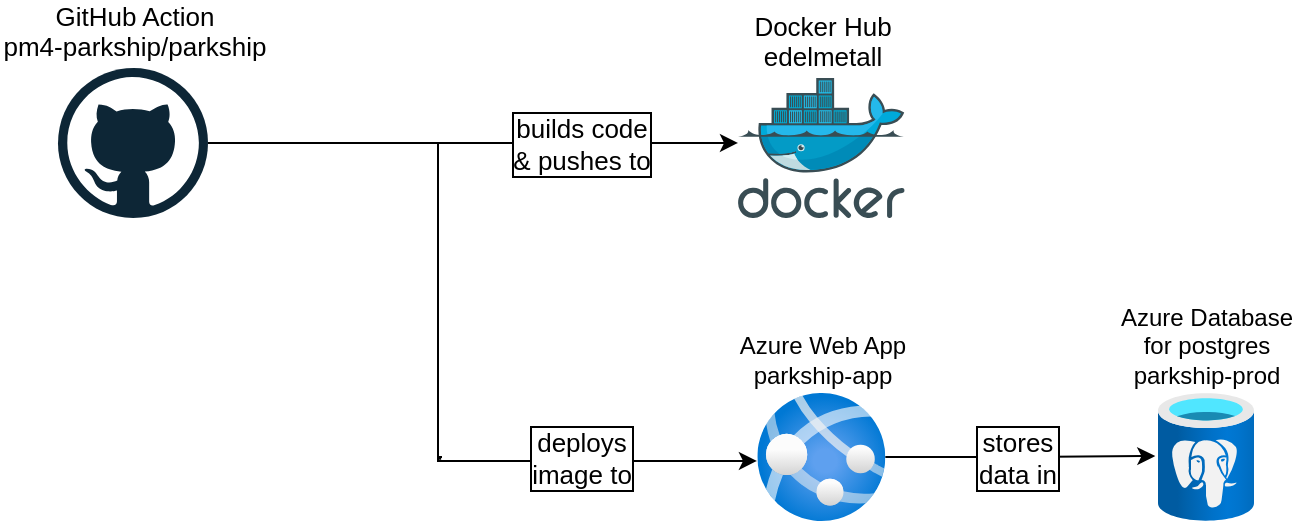 <mxfile version="20.8.13" type="device"><diagram name="Page-1" id="6T-EmjUixbFMk30vwUCP"><mxGraphModel dx="2594" dy="1004" grid="1" gridSize="10" guides="1" tooltips="1" connect="1" arrows="1" fold="1" page="1" pageScale="1" pageWidth="850" pageHeight="1100" math="0" shadow="0"><root><mxCell id="0"/><mxCell id="1" parent="0"/><mxCell id="9UyjzHsTsHrm4y4FWwi3-1" value="Azure Database&lt;br&gt;for postgres&lt;br&gt;parkship-prod" style="aspect=fixed;html=1;points=[];align=center;image;fontSize=12;image=img/lib/azure2/databases/Azure_Database_PostgreSQL_Server.svg;labelPosition=center;verticalLabelPosition=top;verticalAlign=bottom;labelBackgroundColor=none;" vertex="1" parent="1"><mxGeometry x="-110" y="322.5" width="48" height="64" as="geometry"/></mxCell><mxCell id="9UyjzHsTsHrm4y4FWwi3-41" style="edgeStyle=orthogonalEdgeStyle;rounded=0;orthogonalLoop=1;jettySize=auto;html=1;entryX=-0.028;entryY=0.492;entryDx=0;entryDy=0;entryPerimeter=0;labelBorderColor=default;fontSize=13;startArrow=none;startFill=0;endArrow=classic;endFill=1;" edge="1" parent="1" source="9UyjzHsTsHrm4y4FWwi3-2" target="9UyjzHsTsHrm4y4FWwi3-1"><mxGeometry relative="1" as="geometry"/></mxCell><mxCell id="9UyjzHsTsHrm4y4FWwi3-2" value="Azure Web App&lt;br&gt;parkship-app" style="aspect=fixed;html=1;points=[];align=center;image;fontSize=12;image=img/lib/azure2/app_services/App_Services.svg;labelPosition=center;verticalLabelPosition=top;verticalAlign=bottom;labelBackgroundColor=none;" vertex="1" parent="1"><mxGeometry x="-310.34" y="322.5" width="64" height="64" as="geometry"/></mxCell><mxCell id="9UyjzHsTsHrm4y4FWwi3-3" value="&lt;font style=&quot;font-size: 13px;&quot;&gt;Docker Hub&lt;br&gt;edelmetall&lt;/font&gt;" style="sketch=0;aspect=fixed;html=1;points=[];align=center;image;fontSize=12;image=img/lib/mscae/Docker.svg;labelBackgroundColor=none;labelPosition=center;verticalLabelPosition=top;verticalAlign=bottom;" vertex="1" parent="1"><mxGeometry x="-320" y="165" width="83.33" height="70" as="geometry"/></mxCell><mxCell id="9UyjzHsTsHrm4y4FWwi3-34" style="edgeStyle=orthogonalEdgeStyle;rounded=0;orthogonalLoop=1;jettySize=auto;html=1;entryX=0;entryY=0.464;entryDx=0;entryDy=0;entryPerimeter=0;labelBorderColor=default;fontSize=13;startArrow=none;startFill=0;endArrow=classic;endFill=1;" edge="1" parent="1" source="9UyjzHsTsHrm4y4FWwi3-30" target="9UyjzHsTsHrm4y4FWwi3-3"><mxGeometry relative="1" as="geometry"/></mxCell><mxCell id="9UyjzHsTsHrm4y4FWwi3-35" style="edgeStyle=orthogonalEdgeStyle;rounded=0;orthogonalLoop=1;jettySize=auto;html=1;entryX=-0.003;entryY=0.531;entryDx=0;entryDy=0;entryPerimeter=0;labelBorderColor=default;fontSize=13;startArrow=none;startFill=0;endArrow=classic;endFill=1;" edge="1" parent="1" source="9UyjzHsTsHrm4y4FWwi3-36" target="9UyjzHsTsHrm4y4FWwi3-2"><mxGeometry relative="1" as="geometry"><Array as="points"><mxPoint x="-470" y="354.5"/><mxPoint x="-470" y="356.5"/></Array></mxGeometry></mxCell><mxCell id="9UyjzHsTsHrm4y4FWwi3-30" value="GitHub Action&lt;br&gt;pm4-parkship/parkship" style="dashed=0;outlineConnect=0;html=1;align=center;labelPosition=center;verticalLabelPosition=top;verticalAlign=bottom;shape=mxgraph.weblogos.github;labelBackgroundColor=none;labelBorderColor=none;fontSize=13;" vertex="1" parent="1"><mxGeometry x="-660" y="160" width="75" height="75" as="geometry"/></mxCell><mxCell id="9UyjzHsTsHrm4y4FWwi3-32" value="builds code&lt;br&gt;&amp;amp; pushes to&lt;br&gt; " style="text;html=1;strokeColor=none;fillColor=none;align=center;verticalAlign=middle;whiteSpace=wrap;rounded=0;fontSize=13;labelBorderColor=default;labelBackgroundColor=default;" vertex="1" parent="1"><mxGeometry x="-468" y="182.5" width="140" height="30" as="geometry"/></mxCell><mxCell id="9UyjzHsTsHrm4y4FWwi3-37" value="" style="edgeStyle=orthogonalEdgeStyle;rounded=0;orthogonalLoop=1;jettySize=auto;html=1;entryX=-0.003;entryY=0.531;entryDx=0;entryDy=0;entryPerimeter=0;labelBorderColor=default;fontSize=13;startArrow=none;startFill=0;endArrow=none;endFill=1;" edge="1" parent="1" source="9UyjzHsTsHrm4y4FWwi3-30" target="9UyjzHsTsHrm4y4FWwi3-36"><mxGeometry relative="1" as="geometry"><mxPoint x="-585" y="197.5" as="sourcePoint"/><mxPoint x="-310.532" y="356.484" as="targetPoint"/><Array as="points"><mxPoint x="-470" y="197.5"/><mxPoint x="-470" y="355.5"/></Array></mxGeometry></mxCell><mxCell id="9UyjzHsTsHrm4y4FWwi3-36" value="deploys&lt;br&gt;image to" style="text;html=1;strokeColor=none;fillColor=none;align=center;verticalAlign=middle;whiteSpace=wrap;rounded=0;fontSize=13;labelBorderColor=default;labelBackgroundColor=default;" vertex="1" parent="1"><mxGeometry x="-468" y="339.5" width="140" height="30" as="geometry"/></mxCell><mxCell id="9UyjzHsTsHrm4y4FWwi3-39" value="&lt;div&gt;stores &lt;br&gt;&lt;/div&gt;&lt;div&gt;data in&lt;br&gt;&lt;/div&gt;" style="text;html=1;strokeColor=none;fillColor=none;align=center;verticalAlign=middle;whiteSpace=wrap;rounded=0;fontSize=13;labelBorderColor=default;labelBackgroundColor=default;" vertex="1" parent="1"><mxGeometry x="-210" y="339.5" width="60" height="30" as="geometry"/></mxCell></root></mxGraphModel></diagram></mxfile>